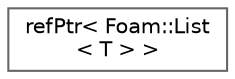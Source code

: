 digraph "Graphical Class Hierarchy"
{
 // LATEX_PDF_SIZE
  bgcolor="transparent";
  edge [fontname=Helvetica,fontsize=10,labelfontname=Helvetica,labelfontsize=10];
  node [fontname=Helvetica,fontsize=10,shape=box,height=0.2,width=0.4];
  rankdir="LR";
  Node0 [id="Node000000",label="refPtr\< Foam::List\l\< T \> \>",height=0.2,width=0.4,color="grey40", fillcolor="white", style="filled",URL="$classFoam_1_1refPtr.html",tooltip=" "];
}
